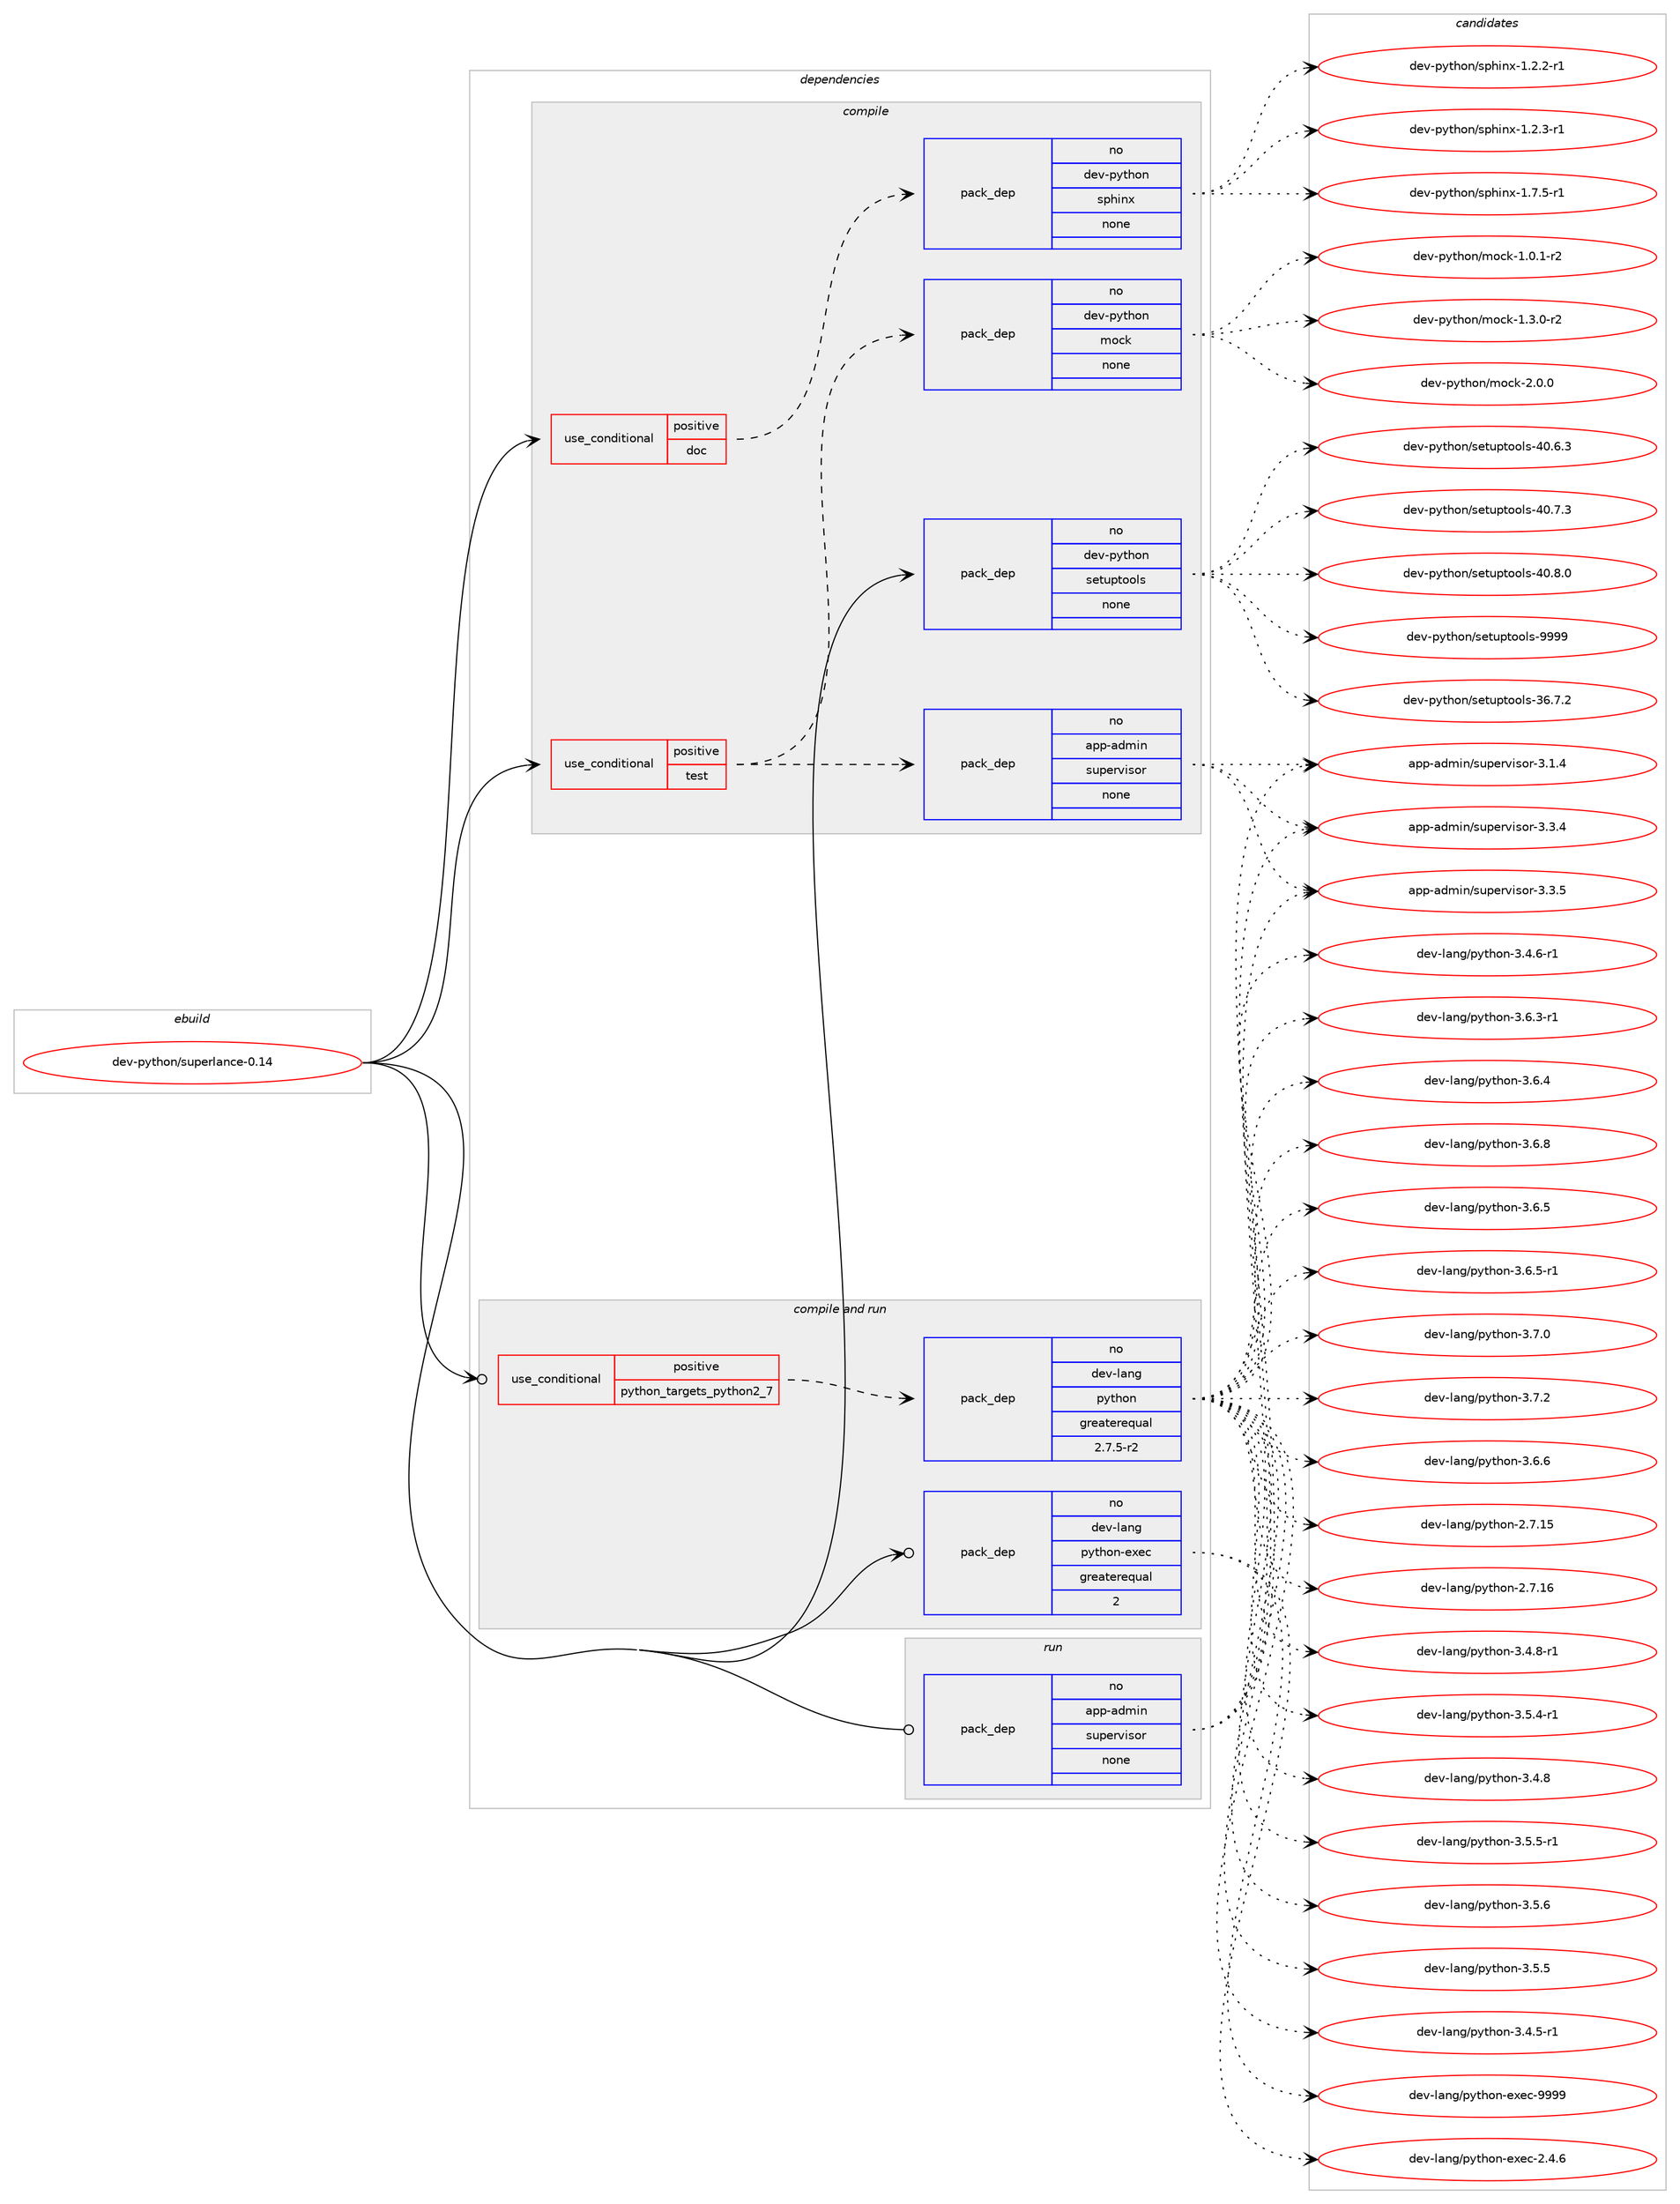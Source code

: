 digraph prolog {

# *************
# Graph options
# *************

newrank=true;
concentrate=true;
compound=true;
graph [rankdir=LR,fontname=Helvetica,fontsize=10,ranksep=1.5];#, ranksep=2.5, nodesep=0.2];
edge  [arrowhead=vee];
node  [fontname=Helvetica,fontsize=10];

# **********
# The ebuild
# **********

subgraph cluster_leftcol {
color=gray;
rank=same;
label=<<i>ebuild</i>>;
id [label="dev-python/superlance-0.14", color=red, width=4, href="../dev-python/superlance-0.14.svg"];
}

# ****************
# The dependencies
# ****************

subgraph cluster_midcol {
color=gray;
label=<<i>dependencies</i>>;
subgraph cluster_compile {
fillcolor="#eeeeee";
style=filled;
label=<<i>compile</i>>;
subgraph cond385400 {
dependency1443565 [label=<<TABLE BORDER="0" CELLBORDER="1" CELLSPACING="0" CELLPADDING="4"><TR><TD ROWSPAN="3" CELLPADDING="10">use_conditional</TD></TR><TR><TD>positive</TD></TR><TR><TD>doc</TD></TR></TABLE>>, shape=none, color=red];
subgraph pack1034802 {
dependency1443566 [label=<<TABLE BORDER="0" CELLBORDER="1" CELLSPACING="0" CELLPADDING="4" WIDTH="220"><TR><TD ROWSPAN="6" CELLPADDING="30">pack_dep</TD></TR><TR><TD WIDTH="110">no</TD></TR><TR><TD>dev-python</TD></TR><TR><TD>sphinx</TD></TR><TR><TD>none</TD></TR><TR><TD></TD></TR></TABLE>>, shape=none, color=blue];
}
dependency1443565:e -> dependency1443566:w [weight=20,style="dashed",arrowhead="vee"];
}
id:e -> dependency1443565:w [weight=20,style="solid",arrowhead="vee"];
subgraph cond385401 {
dependency1443567 [label=<<TABLE BORDER="0" CELLBORDER="1" CELLSPACING="0" CELLPADDING="4"><TR><TD ROWSPAN="3" CELLPADDING="10">use_conditional</TD></TR><TR><TD>positive</TD></TR><TR><TD>test</TD></TR></TABLE>>, shape=none, color=red];
subgraph pack1034803 {
dependency1443568 [label=<<TABLE BORDER="0" CELLBORDER="1" CELLSPACING="0" CELLPADDING="4" WIDTH="220"><TR><TD ROWSPAN="6" CELLPADDING="30">pack_dep</TD></TR><TR><TD WIDTH="110">no</TD></TR><TR><TD>app-admin</TD></TR><TR><TD>supervisor</TD></TR><TR><TD>none</TD></TR><TR><TD></TD></TR></TABLE>>, shape=none, color=blue];
}
dependency1443567:e -> dependency1443568:w [weight=20,style="dashed",arrowhead="vee"];
subgraph pack1034804 {
dependency1443569 [label=<<TABLE BORDER="0" CELLBORDER="1" CELLSPACING="0" CELLPADDING="4" WIDTH="220"><TR><TD ROWSPAN="6" CELLPADDING="30">pack_dep</TD></TR><TR><TD WIDTH="110">no</TD></TR><TR><TD>dev-python</TD></TR><TR><TD>mock</TD></TR><TR><TD>none</TD></TR><TR><TD></TD></TR></TABLE>>, shape=none, color=blue];
}
dependency1443567:e -> dependency1443569:w [weight=20,style="dashed",arrowhead="vee"];
}
id:e -> dependency1443567:w [weight=20,style="solid",arrowhead="vee"];
subgraph pack1034805 {
dependency1443570 [label=<<TABLE BORDER="0" CELLBORDER="1" CELLSPACING="0" CELLPADDING="4" WIDTH="220"><TR><TD ROWSPAN="6" CELLPADDING="30">pack_dep</TD></TR><TR><TD WIDTH="110">no</TD></TR><TR><TD>dev-python</TD></TR><TR><TD>setuptools</TD></TR><TR><TD>none</TD></TR><TR><TD></TD></TR></TABLE>>, shape=none, color=blue];
}
id:e -> dependency1443570:w [weight=20,style="solid",arrowhead="vee"];
}
subgraph cluster_compileandrun {
fillcolor="#eeeeee";
style=filled;
label=<<i>compile and run</i>>;
subgraph cond385402 {
dependency1443571 [label=<<TABLE BORDER="0" CELLBORDER="1" CELLSPACING="0" CELLPADDING="4"><TR><TD ROWSPAN="3" CELLPADDING="10">use_conditional</TD></TR><TR><TD>positive</TD></TR><TR><TD>python_targets_python2_7</TD></TR></TABLE>>, shape=none, color=red];
subgraph pack1034806 {
dependency1443572 [label=<<TABLE BORDER="0" CELLBORDER="1" CELLSPACING="0" CELLPADDING="4" WIDTH="220"><TR><TD ROWSPAN="6" CELLPADDING="30">pack_dep</TD></TR><TR><TD WIDTH="110">no</TD></TR><TR><TD>dev-lang</TD></TR><TR><TD>python</TD></TR><TR><TD>greaterequal</TD></TR><TR><TD>2.7.5-r2</TD></TR></TABLE>>, shape=none, color=blue];
}
dependency1443571:e -> dependency1443572:w [weight=20,style="dashed",arrowhead="vee"];
}
id:e -> dependency1443571:w [weight=20,style="solid",arrowhead="odotvee"];
subgraph pack1034807 {
dependency1443573 [label=<<TABLE BORDER="0" CELLBORDER="1" CELLSPACING="0" CELLPADDING="4" WIDTH="220"><TR><TD ROWSPAN="6" CELLPADDING="30">pack_dep</TD></TR><TR><TD WIDTH="110">no</TD></TR><TR><TD>dev-lang</TD></TR><TR><TD>python-exec</TD></TR><TR><TD>greaterequal</TD></TR><TR><TD>2</TD></TR></TABLE>>, shape=none, color=blue];
}
id:e -> dependency1443573:w [weight=20,style="solid",arrowhead="odotvee"];
}
subgraph cluster_run {
fillcolor="#eeeeee";
style=filled;
label=<<i>run</i>>;
subgraph pack1034808 {
dependency1443574 [label=<<TABLE BORDER="0" CELLBORDER="1" CELLSPACING="0" CELLPADDING="4" WIDTH="220"><TR><TD ROWSPAN="6" CELLPADDING="30">pack_dep</TD></TR><TR><TD WIDTH="110">no</TD></TR><TR><TD>app-admin</TD></TR><TR><TD>supervisor</TD></TR><TR><TD>none</TD></TR><TR><TD></TD></TR></TABLE>>, shape=none, color=blue];
}
id:e -> dependency1443574:w [weight=20,style="solid",arrowhead="odot"];
}
}

# **************
# The candidates
# **************

subgraph cluster_choices {
rank=same;
color=gray;
label=<<i>candidates</i>>;

subgraph choice1034802 {
color=black;
nodesep=1;
choice10010111845112121116104111110471151121041051101204549465046504511449 [label="dev-python/sphinx-1.2.2-r1", color=red, width=4,href="../dev-python/sphinx-1.2.2-r1.svg"];
choice10010111845112121116104111110471151121041051101204549465046514511449 [label="dev-python/sphinx-1.2.3-r1", color=red, width=4,href="../dev-python/sphinx-1.2.3-r1.svg"];
choice10010111845112121116104111110471151121041051101204549465546534511449 [label="dev-python/sphinx-1.7.5-r1", color=red, width=4,href="../dev-python/sphinx-1.7.5-r1.svg"];
dependency1443566:e -> choice10010111845112121116104111110471151121041051101204549465046504511449:w [style=dotted,weight="100"];
dependency1443566:e -> choice10010111845112121116104111110471151121041051101204549465046514511449:w [style=dotted,weight="100"];
dependency1443566:e -> choice10010111845112121116104111110471151121041051101204549465546534511449:w [style=dotted,weight="100"];
}
subgraph choice1034803 {
color=black;
nodesep=1;
choice97112112459710010910511047115117112101114118105115111114455146494652 [label="app-admin/supervisor-3.1.4", color=red, width=4,href="../app-admin/supervisor-3.1.4.svg"];
choice97112112459710010910511047115117112101114118105115111114455146514652 [label="app-admin/supervisor-3.3.4", color=red, width=4,href="../app-admin/supervisor-3.3.4.svg"];
choice97112112459710010910511047115117112101114118105115111114455146514653 [label="app-admin/supervisor-3.3.5", color=red, width=4,href="../app-admin/supervisor-3.3.5.svg"];
dependency1443568:e -> choice97112112459710010910511047115117112101114118105115111114455146494652:w [style=dotted,weight="100"];
dependency1443568:e -> choice97112112459710010910511047115117112101114118105115111114455146514652:w [style=dotted,weight="100"];
dependency1443568:e -> choice97112112459710010910511047115117112101114118105115111114455146514653:w [style=dotted,weight="100"];
}
subgraph choice1034804 {
color=black;
nodesep=1;
choice1001011184511212111610411111047109111991074549464846494511450 [label="dev-python/mock-1.0.1-r2", color=red, width=4,href="../dev-python/mock-1.0.1-r2.svg"];
choice1001011184511212111610411111047109111991074549465146484511450 [label="dev-python/mock-1.3.0-r2", color=red, width=4,href="../dev-python/mock-1.3.0-r2.svg"];
choice100101118451121211161041111104710911199107455046484648 [label="dev-python/mock-2.0.0", color=red, width=4,href="../dev-python/mock-2.0.0.svg"];
dependency1443569:e -> choice1001011184511212111610411111047109111991074549464846494511450:w [style=dotted,weight="100"];
dependency1443569:e -> choice1001011184511212111610411111047109111991074549465146484511450:w [style=dotted,weight="100"];
dependency1443569:e -> choice100101118451121211161041111104710911199107455046484648:w [style=dotted,weight="100"];
}
subgraph choice1034805 {
color=black;
nodesep=1;
choice100101118451121211161041111104711510111611711211611111110811545515446554650 [label="dev-python/setuptools-36.7.2", color=red, width=4,href="../dev-python/setuptools-36.7.2.svg"];
choice100101118451121211161041111104711510111611711211611111110811545524846544651 [label="dev-python/setuptools-40.6.3", color=red, width=4,href="../dev-python/setuptools-40.6.3.svg"];
choice100101118451121211161041111104711510111611711211611111110811545524846554651 [label="dev-python/setuptools-40.7.3", color=red, width=4,href="../dev-python/setuptools-40.7.3.svg"];
choice100101118451121211161041111104711510111611711211611111110811545524846564648 [label="dev-python/setuptools-40.8.0", color=red, width=4,href="../dev-python/setuptools-40.8.0.svg"];
choice10010111845112121116104111110471151011161171121161111111081154557575757 [label="dev-python/setuptools-9999", color=red, width=4,href="../dev-python/setuptools-9999.svg"];
dependency1443570:e -> choice100101118451121211161041111104711510111611711211611111110811545515446554650:w [style=dotted,weight="100"];
dependency1443570:e -> choice100101118451121211161041111104711510111611711211611111110811545524846544651:w [style=dotted,weight="100"];
dependency1443570:e -> choice100101118451121211161041111104711510111611711211611111110811545524846554651:w [style=dotted,weight="100"];
dependency1443570:e -> choice100101118451121211161041111104711510111611711211611111110811545524846564648:w [style=dotted,weight="100"];
dependency1443570:e -> choice10010111845112121116104111110471151011161171121161111111081154557575757:w [style=dotted,weight="100"];
}
subgraph choice1034806 {
color=black;
nodesep=1;
choice10010111845108971101034711212111610411111045504655464953 [label="dev-lang/python-2.7.15", color=red, width=4,href="../dev-lang/python-2.7.15.svg"];
choice10010111845108971101034711212111610411111045504655464954 [label="dev-lang/python-2.7.16", color=red, width=4,href="../dev-lang/python-2.7.16.svg"];
choice1001011184510897110103471121211161041111104551465246534511449 [label="dev-lang/python-3.4.5-r1", color=red, width=4,href="../dev-lang/python-3.4.5-r1.svg"];
choice1001011184510897110103471121211161041111104551465246544511449 [label="dev-lang/python-3.4.6-r1", color=red, width=4,href="../dev-lang/python-3.4.6-r1.svg"];
choice100101118451089711010347112121116104111110455146524656 [label="dev-lang/python-3.4.8", color=red, width=4,href="../dev-lang/python-3.4.8.svg"];
choice1001011184510897110103471121211161041111104551465246564511449 [label="dev-lang/python-3.4.8-r1", color=red, width=4,href="../dev-lang/python-3.4.8-r1.svg"];
choice1001011184510897110103471121211161041111104551465346524511449 [label="dev-lang/python-3.5.4-r1", color=red, width=4,href="../dev-lang/python-3.5.4-r1.svg"];
choice100101118451089711010347112121116104111110455146534653 [label="dev-lang/python-3.5.5", color=red, width=4,href="../dev-lang/python-3.5.5.svg"];
choice1001011184510897110103471121211161041111104551465346534511449 [label="dev-lang/python-3.5.5-r1", color=red, width=4,href="../dev-lang/python-3.5.5-r1.svg"];
choice100101118451089711010347112121116104111110455146534654 [label="dev-lang/python-3.5.6", color=red, width=4,href="../dev-lang/python-3.5.6.svg"];
choice1001011184510897110103471121211161041111104551465446514511449 [label="dev-lang/python-3.6.3-r1", color=red, width=4,href="../dev-lang/python-3.6.3-r1.svg"];
choice100101118451089711010347112121116104111110455146544652 [label="dev-lang/python-3.6.4", color=red, width=4,href="../dev-lang/python-3.6.4.svg"];
choice100101118451089711010347112121116104111110455146544653 [label="dev-lang/python-3.6.5", color=red, width=4,href="../dev-lang/python-3.6.5.svg"];
choice1001011184510897110103471121211161041111104551465446534511449 [label="dev-lang/python-3.6.5-r1", color=red, width=4,href="../dev-lang/python-3.6.5-r1.svg"];
choice100101118451089711010347112121116104111110455146544654 [label="dev-lang/python-3.6.6", color=red, width=4,href="../dev-lang/python-3.6.6.svg"];
choice100101118451089711010347112121116104111110455146544656 [label="dev-lang/python-3.6.8", color=red, width=4,href="../dev-lang/python-3.6.8.svg"];
choice100101118451089711010347112121116104111110455146554648 [label="dev-lang/python-3.7.0", color=red, width=4,href="../dev-lang/python-3.7.0.svg"];
choice100101118451089711010347112121116104111110455146554650 [label="dev-lang/python-3.7.2", color=red, width=4,href="../dev-lang/python-3.7.2.svg"];
dependency1443572:e -> choice10010111845108971101034711212111610411111045504655464953:w [style=dotted,weight="100"];
dependency1443572:e -> choice10010111845108971101034711212111610411111045504655464954:w [style=dotted,weight="100"];
dependency1443572:e -> choice1001011184510897110103471121211161041111104551465246534511449:w [style=dotted,weight="100"];
dependency1443572:e -> choice1001011184510897110103471121211161041111104551465246544511449:w [style=dotted,weight="100"];
dependency1443572:e -> choice100101118451089711010347112121116104111110455146524656:w [style=dotted,weight="100"];
dependency1443572:e -> choice1001011184510897110103471121211161041111104551465246564511449:w [style=dotted,weight="100"];
dependency1443572:e -> choice1001011184510897110103471121211161041111104551465346524511449:w [style=dotted,weight="100"];
dependency1443572:e -> choice100101118451089711010347112121116104111110455146534653:w [style=dotted,weight="100"];
dependency1443572:e -> choice1001011184510897110103471121211161041111104551465346534511449:w [style=dotted,weight="100"];
dependency1443572:e -> choice100101118451089711010347112121116104111110455146534654:w [style=dotted,weight="100"];
dependency1443572:e -> choice1001011184510897110103471121211161041111104551465446514511449:w [style=dotted,weight="100"];
dependency1443572:e -> choice100101118451089711010347112121116104111110455146544652:w [style=dotted,weight="100"];
dependency1443572:e -> choice100101118451089711010347112121116104111110455146544653:w [style=dotted,weight="100"];
dependency1443572:e -> choice1001011184510897110103471121211161041111104551465446534511449:w [style=dotted,weight="100"];
dependency1443572:e -> choice100101118451089711010347112121116104111110455146544654:w [style=dotted,weight="100"];
dependency1443572:e -> choice100101118451089711010347112121116104111110455146544656:w [style=dotted,weight="100"];
dependency1443572:e -> choice100101118451089711010347112121116104111110455146554648:w [style=dotted,weight="100"];
dependency1443572:e -> choice100101118451089711010347112121116104111110455146554650:w [style=dotted,weight="100"];
}
subgraph choice1034807 {
color=black;
nodesep=1;
choice1001011184510897110103471121211161041111104510112010199455046524654 [label="dev-lang/python-exec-2.4.6", color=red, width=4,href="../dev-lang/python-exec-2.4.6.svg"];
choice10010111845108971101034711212111610411111045101120101994557575757 [label="dev-lang/python-exec-9999", color=red, width=4,href="../dev-lang/python-exec-9999.svg"];
dependency1443573:e -> choice1001011184510897110103471121211161041111104510112010199455046524654:w [style=dotted,weight="100"];
dependency1443573:e -> choice10010111845108971101034711212111610411111045101120101994557575757:w [style=dotted,weight="100"];
}
subgraph choice1034808 {
color=black;
nodesep=1;
choice97112112459710010910511047115117112101114118105115111114455146494652 [label="app-admin/supervisor-3.1.4", color=red, width=4,href="../app-admin/supervisor-3.1.4.svg"];
choice97112112459710010910511047115117112101114118105115111114455146514652 [label="app-admin/supervisor-3.3.4", color=red, width=4,href="../app-admin/supervisor-3.3.4.svg"];
choice97112112459710010910511047115117112101114118105115111114455146514653 [label="app-admin/supervisor-3.3.5", color=red, width=4,href="../app-admin/supervisor-3.3.5.svg"];
dependency1443574:e -> choice97112112459710010910511047115117112101114118105115111114455146494652:w [style=dotted,weight="100"];
dependency1443574:e -> choice97112112459710010910511047115117112101114118105115111114455146514652:w [style=dotted,weight="100"];
dependency1443574:e -> choice97112112459710010910511047115117112101114118105115111114455146514653:w [style=dotted,weight="100"];
}
}

}
